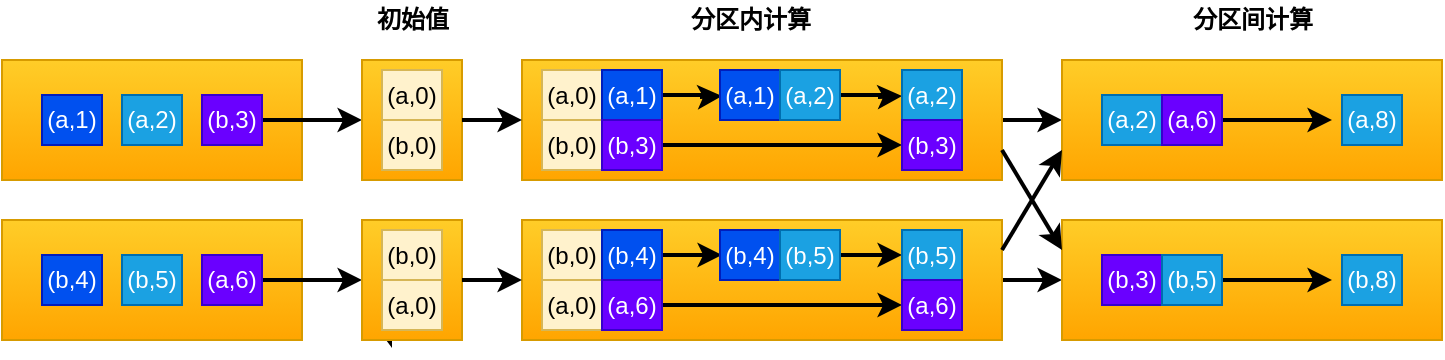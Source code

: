 <mxfile version="15.6.3" type="github">
  <diagram id="jaizZeg2m4h8z-fETQ2Q" name="第 1 页">
    <mxGraphModel dx="1038" dy="547" grid="1" gridSize="10" guides="1" tooltips="1" connect="1" arrows="1" fold="1" page="1" pageScale="1" pageWidth="827" pageHeight="1169" math="0" shadow="0">
      <root>
        <mxCell id="0" />
        <mxCell id="1" parent="0" />
        <mxCell id="z8crGelkCnJjQO6flF5Z-1" value="" style="rounded=0;whiteSpace=wrap;html=1;fillColor=#ffcd28;strokeColor=#d79b00;gradientColor=#ffa500;" parent="1" vertex="1">
          <mxGeometry x="40" y="170" width="150" height="60" as="geometry" />
        </mxCell>
        <mxCell id="z8crGelkCnJjQO6flF5Z-2" value="(a,1)" style="rounded=0;whiteSpace=wrap;html=1;fillColor=#0050ef;fontColor=#ffffff;strokeColor=#001DBC;" parent="1" vertex="1">
          <mxGeometry x="60" y="187.5" width="30" height="25" as="geometry" />
        </mxCell>
        <mxCell id="z8crGelkCnJjQO6flF5Z-5" value="(a,2)" style="rounded=0;whiteSpace=wrap;html=1;fillColor=#1ba1e2;fontColor=#ffffff;strokeColor=#006EAF;" parent="1" vertex="1">
          <mxGeometry x="100" y="187.5" width="30" height="25" as="geometry" />
        </mxCell>
        <mxCell id="z8crGelkCnJjQO6flF5Z-8" style="edgeStyle=orthogonalEdgeStyle;rounded=0;orthogonalLoop=1;jettySize=auto;html=1;exitX=1;exitY=0.5;exitDx=0;exitDy=0;entryX=0;entryY=0.5;entryDx=0;entryDy=0;strokeWidth=2;" parent="1" source="z8crGelkCnJjQO6flF5Z-6" target="z8crGelkCnJjQO6flF5Z-7" edge="1">
          <mxGeometry relative="1" as="geometry" />
        </mxCell>
        <mxCell id="z8crGelkCnJjQO6flF5Z-6" value="(b,3)" style="rounded=0;whiteSpace=wrap;html=1;fillColor=#6a00ff;fontColor=#ffffff;strokeColor=#3700CC;" parent="1" vertex="1">
          <mxGeometry x="140" y="187.5" width="30" height="25" as="geometry" />
        </mxCell>
        <mxCell id="z8crGelkCnJjQO6flF5Z-7" value="" style="rounded=0;whiteSpace=wrap;html=1;fillColor=#ffcd28;gradientColor=#ffa500;strokeColor=#d79b00;" parent="1" vertex="1">
          <mxGeometry x="220" y="170" width="50" height="60" as="geometry" />
        </mxCell>
        <mxCell id="z8crGelkCnJjQO6flF5Z-10" value="(b,0)" style="rounded=0;whiteSpace=wrap;html=1;fillColor=#fff2cc;strokeColor=#d6b656;" parent="1" vertex="1">
          <mxGeometry x="230" y="200" width="30" height="25" as="geometry" />
        </mxCell>
        <mxCell id="z8crGelkCnJjQO6flF5Z-11" value="(a,0)" style="rounded=0;whiteSpace=wrap;html=1;fillColor=#fff2cc;strokeColor=#d6b656;" parent="1" vertex="1">
          <mxGeometry x="230" y="175" width="30" height="25" as="geometry" />
        </mxCell>
        <mxCell id="Is7DLDFzpAOOIFQMmCOW-4" value="" style="edgeStyle=none;rounded=0;orthogonalLoop=1;jettySize=auto;html=1;strokeWidth=2;" parent="1" source="z8crGelkCnJjQO6flF5Z-12" target="Is7DLDFzpAOOIFQMmCOW-1" edge="1">
          <mxGeometry relative="1" as="geometry" />
        </mxCell>
        <mxCell id="z8crGelkCnJjQO6flF5Z-12" value="" style="rounded=0;whiteSpace=wrap;html=1;fillColor=#ffcd28;gradientColor=#ffa500;strokeColor=#d79b00;" parent="1" vertex="1">
          <mxGeometry x="300" y="170" width="240" height="60" as="geometry" />
        </mxCell>
        <mxCell id="z8crGelkCnJjQO6flF5Z-13" value="(a,0)" style="rounded=0;whiteSpace=wrap;html=1;fillColor=#fff2cc;strokeColor=#d6b656;" parent="1" vertex="1">
          <mxGeometry x="310" y="175" width="30" height="25" as="geometry" />
        </mxCell>
        <mxCell id="z8crGelkCnJjQO6flF5Z-16" value="" style="edgeStyle=orthogonalEdgeStyle;rounded=0;orthogonalLoop=1;jettySize=auto;html=1;strokeWidth=2;" parent="1" source="z8crGelkCnJjQO6flF5Z-14" edge="1">
          <mxGeometry relative="1" as="geometry">
            <mxPoint x="400" y="188" as="targetPoint" />
          </mxGeometry>
        </mxCell>
        <mxCell id="z8crGelkCnJjQO6flF5Z-14" value="(a,1)" style="rounded=0;whiteSpace=wrap;html=1;fillColor=#0050ef;fontColor=#ffffff;strokeColor=#001DBC;" parent="1" vertex="1">
          <mxGeometry x="340" y="175" width="30" height="25" as="geometry" />
        </mxCell>
        <mxCell id="z8crGelkCnJjQO6flF5Z-17" value="(a,1)" style="rounded=0;whiteSpace=wrap;html=1;fillColor=#0050ef;fontColor=#ffffff;strokeColor=#001DBC;" parent="1" vertex="1">
          <mxGeometry x="399" y="175" width="30" height="25" as="geometry" />
        </mxCell>
        <mxCell id="z8crGelkCnJjQO6flF5Z-20" value="" style="edgeStyle=orthogonalEdgeStyle;rounded=0;orthogonalLoop=1;jettySize=auto;html=1;strokeWidth=2;" parent="1" source="z8crGelkCnJjQO6flF5Z-18" edge="1">
          <mxGeometry relative="1" as="geometry">
            <mxPoint x="490" y="188" as="targetPoint" />
          </mxGeometry>
        </mxCell>
        <mxCell id="z8crGelkCnJjQO6flF5Z-18" value="(a,2)" style="rounded=0;whiteSpace=wrap;html=1;fillColor=#1ba1e2;fontColor=#ffffff;strokeColor=#006EAF;" parent="1" vertex="1">
          <mxGeometry x="429" y="175" width="30" height="25" as="geometry" />
        </mxCell>
        <mxCell id="z8crGelkCnJjQO6flF5Z-21" value="(a,2)" style="rounded=0;whiteSpace=wrap;html=1;fillColor=#1ba1e2;fontColor=#ffffff;strokeColor=#006EAF;" parent="1" vertex="1">
          <mxGeometry x="490" y="175" width="30" height="25" as="geometry" />
        </mxCell>
        <mxCell id="z8crGelkCnJjQO6flF5Z-22" value="(b,0)" style="rounded=0;whiteSpace=wrap;html=1;fillColor=#fff2cc;strokeColor=#d6b656;" parent="1" vertex="1">
          <mxGeometry x="310" y="200" width="30" height="25" as="geometry" />
        </mxCell>
        <mxCell id="z8crGelkCnJjQO6flF5Z-26" value="" style="edgeStyle=orthogonalEdgeStyle;rounded=0;orthogonalLoop=1;jettySize=auto;html=1;strokeWidth=2;entryX=0;entryY=0.5;entryDx=0;entryDy=0;" parent="1" source="z8crGelkCnJjQO6flF5Z-24" target="z8crGelkCnJjQO6flF5Z-27" edge="1">
          <mxGeometry relative="1" as="geometry" />
        </mxCell>
        <mxCell id="z8crGelkCnJjQO6flF5Z-24" value="(b,3)" style="rounded=0;whiteSpace=wrap;html=1;fillColor=#6a00ff;fontColor=#ffffff;strokeColor=#3700CC;" parent="1" vertex="1">
          <mxGeometry x="340" y="200" width="30" height="25" as="geometry" />
        </mxCell>
        <mxCell id="z8crGelkCnJjQO6flF5Z-27" value="(b,3)" style="rounded=0;whiteSpace=wrap;html=1;fillColor=#6a00ff;fontColor=#ffffff;strokeColor=#3700CC;" parent="1" vertex="1">
          <mxGeometry x="490" y="200" width="30" height="25" as="geometry" />
        </mxCell>
        <mxCell id="z8crGelkCnJjQO6flF5Z-28" value="" style="rounded=0;whiteSpace=wrap;html=1;fillColor=#ffcd28;gradientColor=#ffa500;strokeColor=#d79b00;" parent="1" vertex="1">
          <mxGeometry x="40" y="250" width="150" height="60" as="geometry" />
        </mxCell>
        <mxCell id="z8crGelkCnJjQO6flF5Z-29" value="(b,4)" style="rounded=0;whiteSpace=wrap;html=1;fillColor=#0050ef;fontColor=#ffffff;strokeColor=#001DBC;" parent="1" vertex="1">
          <mxGeometry x="60" y="267.5" width="30" height="25" as="geometry" />
        </mxCell>
        <mxCell id="z8crGelkCnJjQO6flF5Z-30" value="(b,5)" style="rounded=0;whiteSpace=wrap;html=1;fillColor=#1ba1e2;fontColor=#ffffff;strokeColor=#006EAF;" parent="1" vertex="1">
          <mxGeometry x="100" y="267.5" width="30" height="25" as="geometry" />
        </mxCell>
        <mxCell id="z8crGelkCnJjQO6flF5Z-31" style="edgeStyle=orthogonalEdgeStyle;rounded=0;orthogonalLoop=1;jettySize=auto;html=1;exitX=1;exitY=0.5;exitDx=0;exitDy=0;entryX=0;entryY=0.5;entryDx=0;entryDy=0;strokeWidth=2;" parent="1" source="z8crGelkCnJjQO6flF5Z-32" target="z8crGelkCnJjQO6flF5Z-33" edge="1">
          <mxGeometry relative="1" as="geometry" />
        </mxCell>
        <mxCell id="z8crGelkCnJjQO6flF5Z-32" value="(a,6)" style="rounded=0;whiteSpace=wrap;html=1;fillColor=#6a00ff;fontColor=#ffffff;strokeColor=#3700CC;" parent="1" vertex="1">
          <mxGeometry x="140" y="267.5" width="30" height="25" as="geometry" />
        </mxCell>
        <mxCell id="z8crGelkCnJjQO6flF5Z-57" style="edgeStyle=none;rounded=0;orthogonalLoop=1;jettySize=auto;html=1;strokeWidth=2;" parent="1" source="z8crGelkCnJjQO6flF5Z-33" edge="1">
          <mxGeometry relative="1" as="geometry">
            <mxPoint x="235" y="300" as="targetPoint" />
          </mxGeometry>
        </mxCell>
        <mxCell id="z8crGelkCnJjQO6flF5Z-33" value="" style="rounded=0;whiteSpace=wrap;html=1;fillColor=#ffcd28;gradientColor=#ffa500;strokeColor=#d79b00;" parent="1" vertex="1">
          <mxGeometry x="220" y="250" width="50" height="60" as="geometry" />
        </mxCell>
        <mxCell id="z8crGelkCnJjQO6flF5Z-34" value="(b,0)" style="rounded=0;whiteSpace=wrap;html=1;fillColor=#fff2cc;strokeColor=#d6b656;" parent="1" vertex="1">
          <mxGeometry x="230" y="255" width="30" height="25" as="geometry" />
        </mxCell>
        <mxCell id="z8crGelkCnJjQO6flF5Z-35" value="(a,0)" style="rounded=0;whiteSpace=wrap;html=1;fillColor=#fff2cc;strokeColor=#d6b656;" parent="1" vertex="1">
          <mxGeometry x="230" y="280" width="30" height="25" as="geometry" />
        </mxCell>
        <mxCell id="Is7DLDFzpAOOIFQMmCOW-3" value="" style="edgeStyle=none;rounded=0;orthogonalLoop=1;jettySize=auto;html=1;strokeWidth=2;" parent="1" source="z8crGelkCnJjQO6flF5Z-36" target="Is7DLDFzpAOOIFQMmCOW-2" edge="1">
          <mxGeometry relative="1" as="geometry" />
        </mxCell>
        <mxCell id="z8crGelkCnJjQO6flF5Z-36" value="" style="rounded=0;whiteSpace=wrap;html=1;fillColor=#ffcd28;gradientColor=#ffa500;strokeColor=#d79b00;" parent="1" vertex="1">
          <mxGeometry x="300" y="250" width="240" height="60" as="geometry" />
        </mxCell>
        <mxCell id="z8crGelkCnJjQO6flF5Z-37" value="(a,0)" style="rounded=0;whiteSpace=wrap;html=1;fillColor=#fff2cc;strokeColor=#d6b656;" parent="1" vertex="1">
          <mxGeometry x="310" y="280" width="30" height="25" as="geometry" />
        </mxCell>
        <mxCell id="z8crGelkCnJjQO6flF5Z-38" value="" style="edgeStyle=orthogonalEdgeStyle;rounded=0;orthogonalLoop=1;jettySize=auto;html=1;strokeWidth=2;" parent="1" edge="1">
          <mxGeometry relative="1" as="geometry">
            <mxPoint x="370" y="267.5" as="sourcePoint" />
            <mxPoint x="400" y="268" as="targetPoint" />
          </mxGeometry>
        </mxCell>
        <mxCell id="z8crGelkCnJjQO6flF5Z-41" value="" style="edgeStyle=orthogonalEdgeStyle;rounded=0;orthogonalLoop=1;jettySize=auto;html=1;strokeWidth=2;" parent="1" edge="1">
          <mxGeometry relative="1" as="geometry">
            <mxPoint x="459" y="267.5" as="sourcePoint" />
            <mxPoint x="490" y="268" as="targetPoint" />
          </mxGeometry>
        </mxCell>
        <mxCell id="z8crGelkCnJjQO6flF5Z-44" value="(b,0)" style="rounded=0;whiteSpace=wrap;html=1;fillColor=#fff2cc;strokeColor=#d6b656;" parent="1" vertex="1">
          <mxGeometry x="310" y="255" width="30" height="25" as="geometry" />
        </mxCell>
        <mxCell id="z8crGelkCnJjQO6flF5Z-45" value="" style="edgeStyle=orthogonalEdgeStyle;rounded=0;orthogonalLoop=1;jettySize=auto;html=1;strokeWidth=2;entryX=0;entryY=0.5;entryDx=0;entryDy=0;" parent="1" edge="1">
          <mxGeometry relative="1" as="geometry">
            <mxPoint x="370" y="292.5" as="sourcePoint" />
            <mxPoint x="490" y="292.5" as="targetPoint" />
          </mxGeometry>
        </mxCell>
        <mxCell id="z8crGelkCnJjQO6flF5Z-48" value="(b,4)" style="rounded=0;whiteSpace=wrap;html=1;fillColor=#0050ef;fontColor=#ffffff;strokeColor=#001DBC;" parent="1" vertex="1">
          <mxGeometry x="340" y="255" width="30" height="25" as="geometry" />
        </mxCell>
        <mxCell id="z8crGelkCnJjQO6flF5Z-50" value="(b,4)" style="rounded=0;whiteSpace=wrap;html=1;fillColor=#0050ef;fontColor=#ffffff;strokeColor=#001DBC;" parent="1" vertex="1">
          <mxGeometry x="399" y="255" width="30" height="25" as="geometry" />
        </mxCell>
        <mxCell id="z8crGelkCnJjQO6flF5Z-51" value="(b,5)" style="rounded=0;whiteSpace=wrap;html=1;fillColor=#1ba1e2;fontColor=#ffffff;strokeColor=#006EAF;" parent="1" vertex="1">
          <mxGeometry x="429" y="255" width="30" height="25" as="geometry" />
        </mxCell>
        <mxCell id="z8crGelkCnJjQO6flF5Z-52" value="(b,5)" style="rounded=0;whiteSpace=wrap;html=1;fillColor=#1ba1e2;fontColor=#ffffff;strokeColor=#006EAF;" parent="1" vertex="1">
          <mxGeometry x="490" y="255" width="30" height="25" as="geometry" />
        </mxCell>
        <mxCell id="z8crGelkCnJjQO6flF5Z-53" value="(a,6)" style="rounded=0;whiteSpace=wrap;html=1;fillColor=#6a00ff;fontColor=#ffffff;strokeColor=#3700CC;" parent="1" vertex="1">
          <mxGeometry x="340" y="280" width="30" height="25" as="geometry" />
        </mxCell>
        <mxCell id="z8crGelkCnJjQO6flF5Z-54" value="(a,6)" style="rounded=0;whiteSpace=wrap;html=1;fillColor=#6a00ff;fontColor=#ffffff;strokeColor=#3700CC;" parent="1" vertex="1">
          <mxGeometry x="490" y="280" width="30" height="25" as="geometry" />
        </mxCell>
        <mxCell id="z8crGelkCnJjQO6flF5Z-55" style="rounded=0;orthogonalLoop=1;jettySize=auto;html=1;entryX=0;entryY=0.5;entryDx=0;entryDy=0;strokeWidth=2;exitX=1;exitY=0.5;exitDx=0;exitDy=0;" parent="1" source="z8crGelkCnJjQO6flF5Z-7" target="z8crGelkCnJjQO6flF5Z-12" edge="1">
          <mxGeometry relative="1" as="geometry">
            <mxPoint x="280" y="200" as="sourcePoint" />
            <mxPoint x="210" y="200" as="targetPoint" />
          </mxGeometry>
        </mxCell>
        <mxCell id="z8crGelkCnJjQO6flF5Z-58" style="rounded=0;orthogonalLoop=1;jettySize=auto;html=1;entryX=0;entryY=0.5;entryDx=0;entryDy=0;strokeWidth=2;" parent="1" source="z8crGelkCnJjQO6flF5Z-33" target="z8crGelkCnJjQO6flF5Z-36" edge="1">
          <mxGeometry relative="1" as="geometry">
            <mxPoint x="270" y="210" as="sourcePoint" />
            <mxPoint x="310" y="210" as="targetPoint" />
          </mxGeometry>
        </mxCell>
        <mxCell id="Is7DLDFzpAOOIFQMmCOW-1" value="" style="rounded=0;whiteSpace=wrap;html=1;fillColor=#ffcd28;gradientColor=#ffa500;strokeColor=#d79b00;" parent="1" vertex="1">
          <mxGeometry x="570" y="170" width="190" height="60" as="geometry" />
        </mxCell>
        <mxCell id="Is7DLDFzpAOOIFQMmCOW-2" value="" style="rounded=0;whiteSpace=wrap;html=1;fillColor=#ffcd28;gradientColor=#ffa500;strokeColor=#d79b00;" parent="1" vertex="1">
          <mxGeometry x="570" y="250" width="190" height="60" as="geometry" />
        </mxCell>
        <mxCell id="Is7DLDFzpAOOIFQMmCOW-5" value="(a,2)" style="rounded=0;whiteSpace=wrap;html=1;fillColor=#1ba1e2;fontColor=#ffffff;strokeColor=#006EAF;" parent="1" vertex="1">
          <mxGeometry x="590" y="187.5" width="30" height="25" as="geometry" />
        </mxCell>
        <mxCell id="Is7DLDFzpAOOIFQMmCOW-9" value="" style="edgeStyle=none;rounded=0;orthogonalLoop=1;jettySize=auto;html=1;strokeWidth=2;" parent="1" source="Is7DLDFzpAOOIFQMmCOW-7" edge="1">
          <mxGeometry relative="1" as="geometry">
            <mxPoint x="705" y="200" as="targetPoint" />
          </mxGeometry>
        </mxCell>
        <mxCell id="Is7DLDFzpAOOIFQMmCOW-7" value="(a,6)" style="rounded=0;whiteSpace=wrap;html=1;fillColor=#6a00ff;fontColor=#ffffff;strokeColor=#3700CC;" parent="1" vertex="1">
          <mxGeometry x="620" y="187.5" width="30" height="25" as="geometry" />
        </mxCell>
        <mxCell id="Is7DLDFzpAOOIFQMmCOW-10" value="(b,3)" style="rounded=0;whiteSpace=wrap;html=1;fillColor=#6a00ff;fontColor=#ffffff;strokeColor=#3700CC;" parent="1" vertex="1">
          <mxGeometry x="590" y="267.5" width="30" height="25" as="geometry" />
        </mxCell>
        <mxCell id="Is7DLDFzpAOOIFQMmCOW-13" value="" style="edgeStyle=none;rounded=0;orthogonalLoop=1;jettySize=auto;html=1;strokeWidth=2;" parent="1" source="Is7DLDFzpAOOIFQMmCOW-11" edge="1">
          <mxGeometry relative="1" as="geometry">
            <mxPoint x="705" y="280" as="targetPoint" />
          </mxGeometry>
        </mxCell>
        <mxCell id="Is7DLDFzpAOOIFQMmCOW-11" value="(b,5)" style="rounded=0;whiteSpace=wrap;html=1;fillColor=#1ba1e2;fontColor=#ffffff;strokeColor=#006EAF;" parent="1" vertex="1">
          <mxGeometry x="620" y="267.5" width="30" height="25" as="geometry" />
        </mxCell>
        <mxCell id="Is7DLDFzpAOOIFQMmCOW-14" value="(a,8)" style="rounded=0;whiteSpace=wrap;html=1;fillColor=#1ba1e2;fontColor=#ffffff;strokeColor=#006EAF;" parent="1" vertex="1">
          <mxGeometry x="710" y="187.5" width="30" height="25" as="geometry" />
        </mxCell>
        <mxCell id="Is7DLDFzpAOOIFQMmCOW-15" value="(b,8)" style="rounded=0;whiteSpace=wrap;html=1;fillColor=#1ba1e2;fontColor=#ffffff;strokeColor=#006EAF;" parent="1" vertex="1">
          <mxGeometry x="710" y="267.5" width="30" height="25" as="geometry" />
        </mxCell>
        <mxCell id="Is7DLDFzpAOOIFQMmCOW-16" value="&lt;b&gt;初始值&lt;/b&gt;" style="text;html=1;resizable=0;autosize=1;align=center;verticalAlign=middle;points=[];fillColor=none;strokeColor=none;rounded=0;" parent="1" vertex="1">
          <mxGeometry x="220" y="140" width="50" height="20" as="geometry" />
        </mxCell>
        <mxCell id="Is7DLDFzpAOOIFQMmCOW-17" value="&lt;b&gt;分区内计算&lt;/b&gt;" style="text;html=1;resizable=0;autosize=1;align=center;verticalAlign=middle;points=[];fillColor=none;strokeColor=none;rounded=0;" parent="1" vertex="1">
          <mxGeometry x="374" y="140" width="80" height="20" as="geometry" />
        </mxCell>
        <mxCell id="Is7DLDFzpAOOIFQMmCOW-18" value="&lt;b&gt;分区间计算&lt;/b&gt;" style="text;html=1;resizable=0;autosize=1;align=center;verticalAlign=middle;points=[];fillColor=none;strokeColor=none;rounded=0;" parent="1" vertex="1">
          <mxGeometry x="625" y="140" width="80" height="20" as="geometry" />
        </mxCell>
        <mxCell id="7va2Ed3Ve8x90XjsSmSn-1" value="" style="rounded=0;orthogonalLoop=1;jettySize=auto;html=1;strokeWidth=2;entryX=0;entryY=0.25;entryDx=0;entryDy=0;exitX=1;exitY=0.75;exitDx=0;exitDy=0;" edge="1" parent="1" source="z8crGelkCnJjQO6flF5Z-12" target="Is7DLDFzpAOOIFQMmCOW-2">
          <mxGeometry relative="1" as="geometry">
            <mxPoint x="399" y="360" as="sourcePoint" />
            <mxPoint x="519" y="360" as="targetPoint" />
          </mxGeometry>
        </mxCell>
        <mxCell id="7va2Ed3Ve8x90XjsSmSn-2" value="" style="rounded=0;orthogonalLoop=1;jettySize=auto;html=1;strokeWidth=2;entryX=0;entryY=0.75;entryDx=0;entryDy=0;exitX=1;exitY=0.25;exitDx=0;exitDy=0;" edge="1" parent="1" source="z8crGelkCnJjQO6flF5Z-36" target="Is7DLDFzpAOOIFQMmCOW-1">
          <mxGeometry relative="1" as="geometry">
            <mxPoint x="409" y="370" as="sourcePoint" />
            <mxPoint x="529" y="370" as="targetPoint" />
          </mxGeometry>
        </mxCell>
      </root>
    </mxGraphModel>
  </diagram>
</mxfile>
